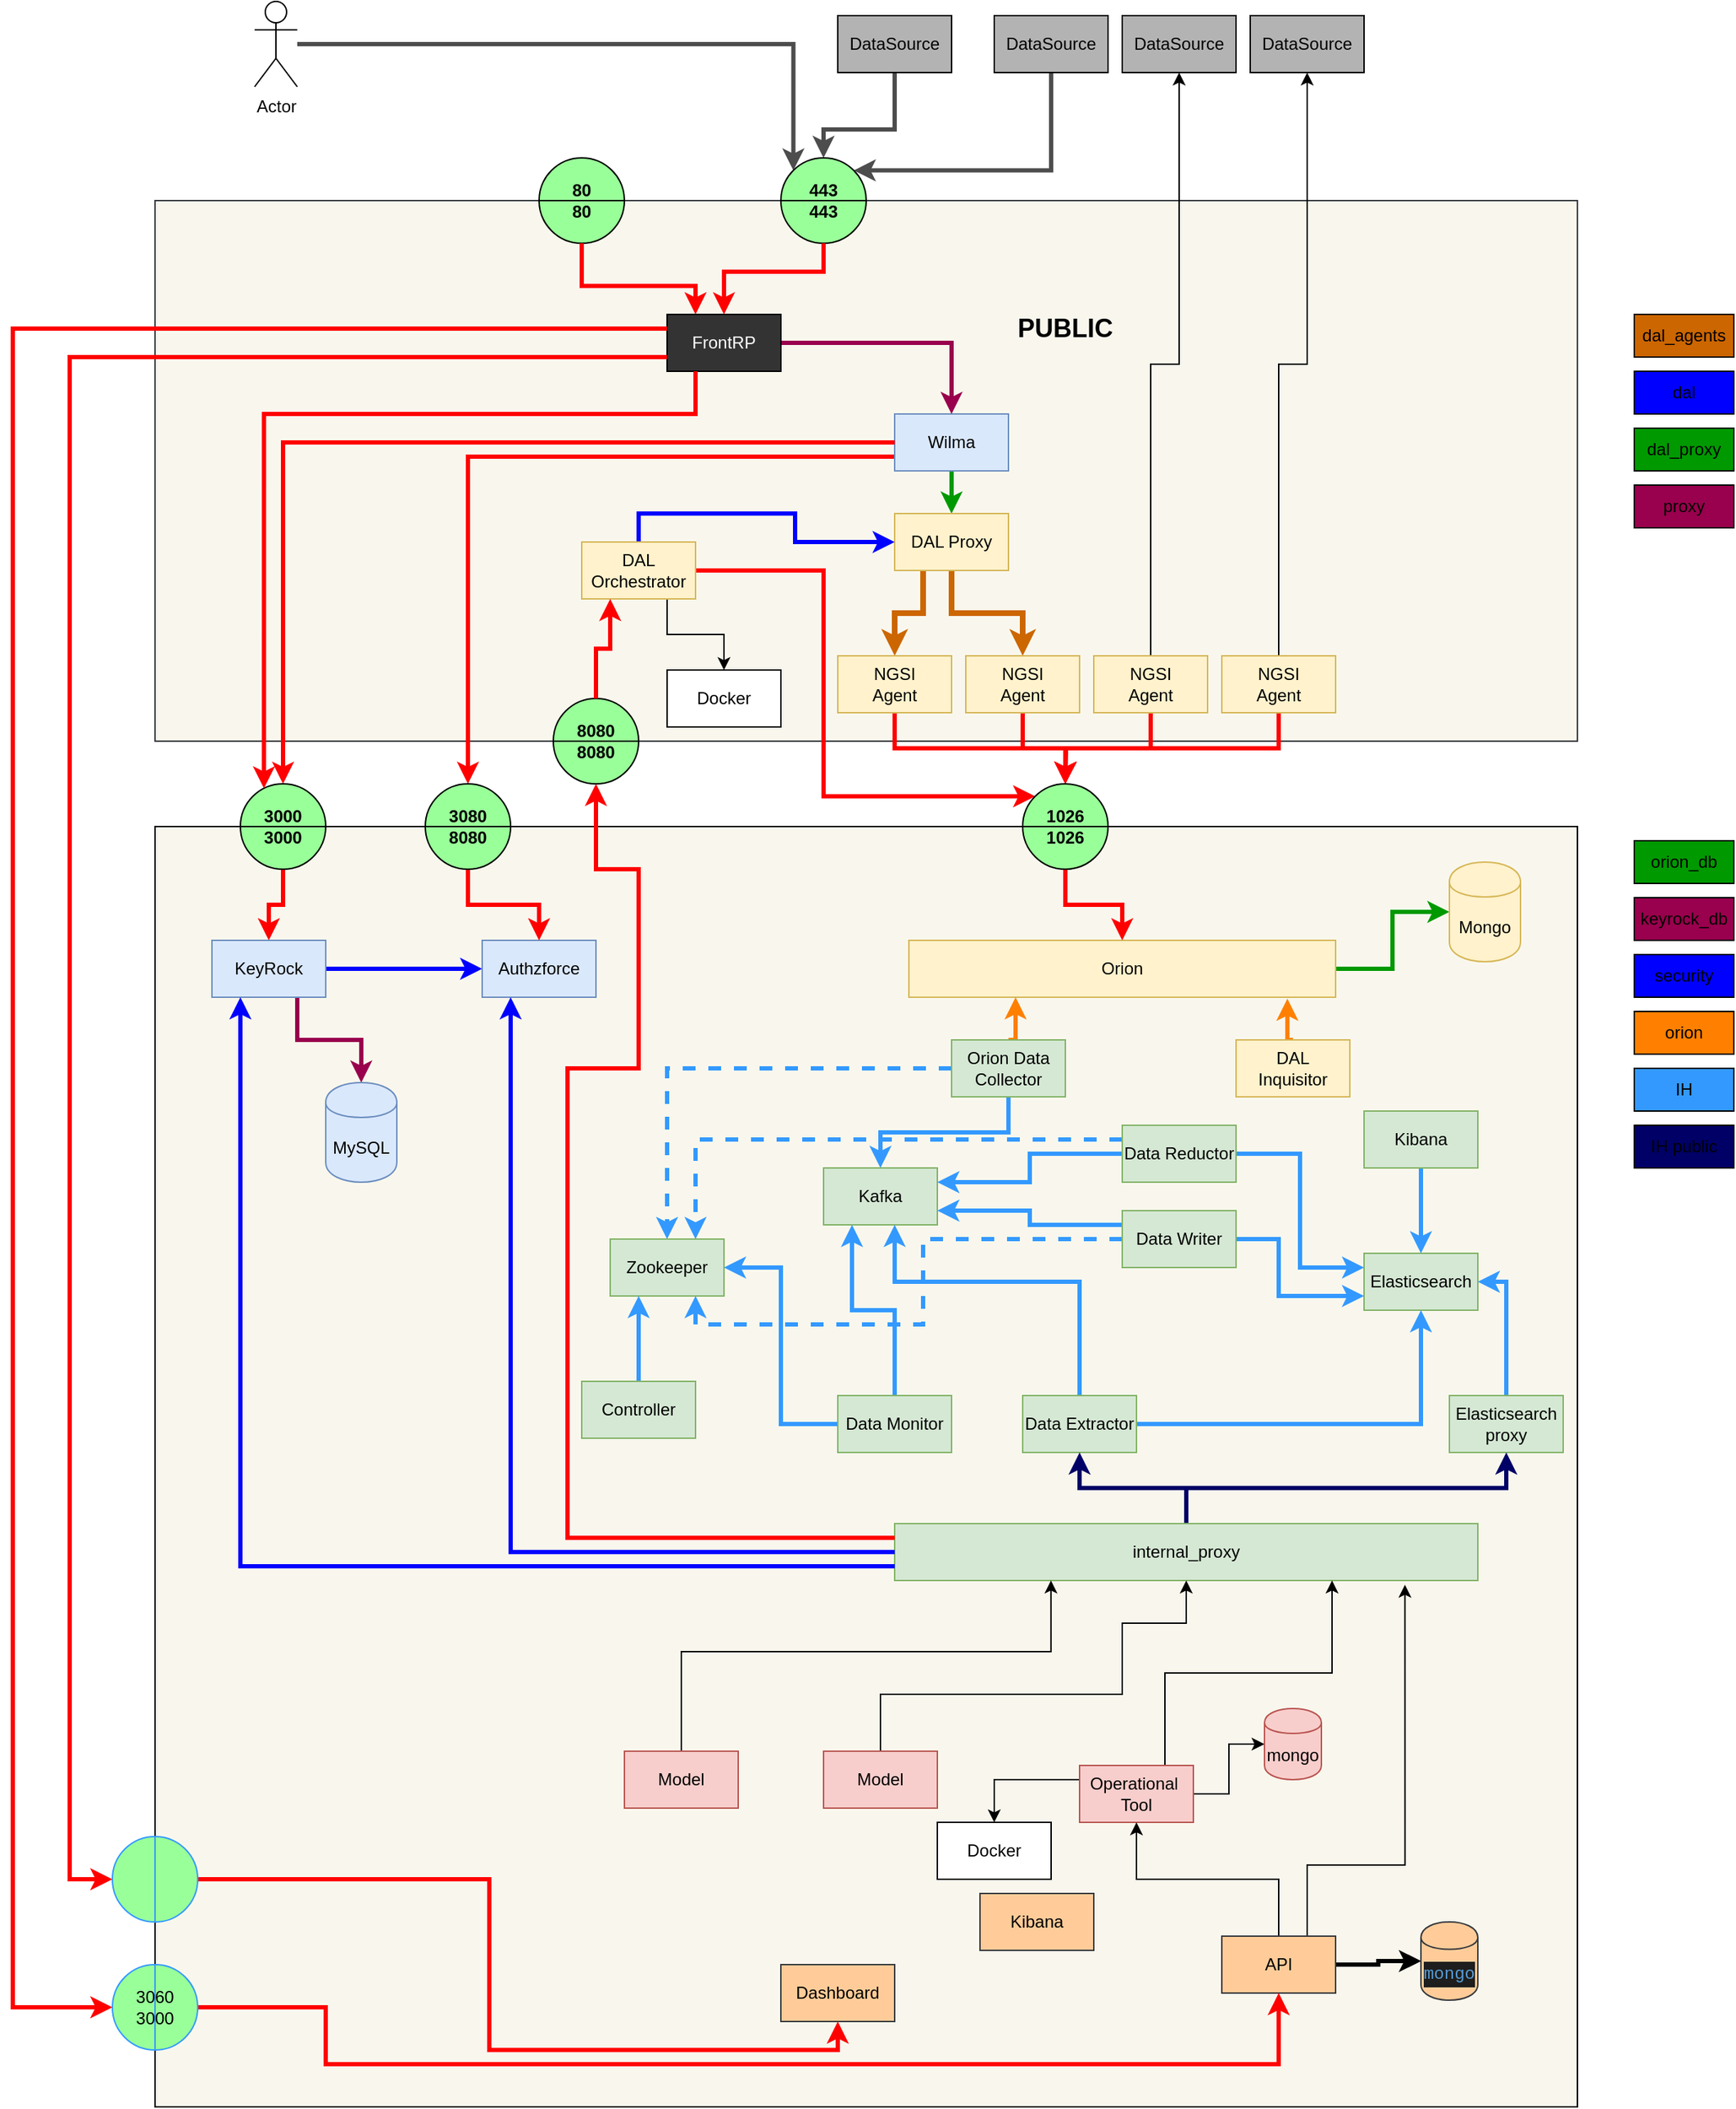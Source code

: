 <mxfile version="13.1.3">
    <diagram id="NDDYvYYgjYjs__4SWOKv" name="Page-1">
        <mxGraphModel dx="1690" dy="1658" grid="1" gridSize="10" guides="0" tooltips="1" connect="1" arrows="1" fold="1" page="1" pageScale="1" pageWidth="827" pageHeight="1169" background="#FFFFFF" math="0" shadow="0">
            <root>
                <mxCell id="0"/>
                <mxCell id="1" parent="0"/>
                <mxCell id="0z0lxusDpIJXIN-hKWsU-2" value="" style="rounded=0;whiteSpace=wrap;html=1;fillColor=#f9f7ed;strokeColor=#000000;strokeWidth=1;fontColor=#000000;" parent="1" vertex="1">
                    <mxGeometry x="-280" y="280" width="1000" height="900" as="geometry"/>
                </mxCell>
                <mxCell id="0z0lxusDpIJXIN-hKWsU-3" value="" style="rounded=0;whiteSpace=wrap;html=1;fillColor=#f9f7ed;strokeColor=#36393d;fontColor=#000000;" parent="1" vertex="1">
                    <mxGeometry x="-280" y="-160" width="1000" height="380" as="geometry"/>
                </mxCell>
                <mxCell id="-Sr63_qHrSedNK-F0zFB-4" style="edgeStyle=orthogonalEdgeStyle;rounded=0;orthogonalLoop=1;jettySize=auto;html=1;exitX=0.5;exitY=1;exitDx=0;exitDy=0;entryX=0.5;entryY=0;entryDx=0;entryDy=0;strokeColor=#009900;strokeWidth=3;fontColor=#000000;" parent="1" source="-Sr63_qHrSedNK-F0zFB-2" target="-Sr63_qHrSedNK-F0zFB-3" edge="1">
                    <mxGeometry relative="1" as="geometry"/>
                </mxCell>
                <mxCell id="-Sr63_qHrSedNK-F0zFB-34" style="edgeStyle=orthogonalEdgeStyle;rounded=0;orthogonalLoop=1;jettySize=auto;html=1;strokeColor=#FF0000;strokeWidth=3;fontColor=#000000;" parent="1" source="0z0lxusDpIJXIN-hKWsU-13" target="-Sr63_qHrSedNK-F0zFB-33" edge="1">
                    <mxGeometry relative="1" as="geometry"/>
                </mxCell>
                <mxCell id="-Sr63_qHrSedNK-F0zFB-36" style="edgeStyle=orthogonalEdgeStyle;rounded=0;orthogonalLoop=1;jettySize=auto;html=1;exitX=0;exitY=0.75;exitDx=0;exitDy=0;strokeWidth=3;strokeColor=#FF0000;fontColor=#000000;" parent="1" source="-Sr63_qHrSedNK-F0zFB-2" target="0z0lxusDpIJXIN-hKWsU-17" edge="1">
                    <mxGeometry relative="1" as="geometry"/>
                </mxCell>
                <mxCell id="-Sr63_qHrSedNK-F0zFB-2" value="Wilma" style="rounded=0;whiteSpace=wrap;html=1;fillColor=#dae8fc;strokeColor=#6c8ebf;fontColor=#000000;" parent="1" vertex="1">
                    <mxGeometry x="240" y="-10" width="80" height="40" as="geometry"/>
                </mxCell>
                <mxCell id="-Sr63_qHrSedNK-F0zFB-14" style="edgeStyle=orthogonalEdgeStyle;rounded=0;orthogonalLoop=1;jettySize=auto;html=1;exitX=0.25;exitY=1;exitDx=0;exitDy=0;strokeColor=#CC6600;strokeWidth=4;fontColor=#000000;" parent="1" source="-Sr63_qHrSedNK-F0zFB-3" target="-Sr63_qHrSedNK-F0zFB-9" edge="1">
                    <mxGeometry relative="1" as="geometry"/>
                </mxCell>
                <mxCell id="-Sr63_qHrSedNK-F0zFB-15" style="edgeStyle=orthogonalEdgeStyle;rounded=0;orthogonalLoop=1;jettySize=auto;html=1;exitX=0.5;exitY=1;exitDx=0;exitDy=0;entryX=0.5;entryY=0;entryDx=0;entryDy=0;strokeColor=#CC6600;strokeWidth=4;fontColor=#000000;" parent="1" source="-Sr63_qHrSedNK-F0zFB-3" target="-Sr63_qHrSedNK-F0zFB-10" edge="1">
                    <mxGeometry relative="1" as="geometry"/>
                </mxCell>
                <mxCell id="-Sr63_qHrSedNK-F0zFB-3" value="DAL Proxy" style="rounded=0;whiteSpace=wrap;html=1;fillColor=#fff2cc;strokeColor=#d6b656;fontColor=#000000;" parent="1" vertex="1">
                    <mxGeometry x="240" y="60" width="80" height="40" as="geometry"/>
                </mxCell>
                <mxCell id="-Sr63_qHrSedNK-F0zFB-6" style="edgeStyle=orthogonalEdgeStyle;rounded=0;orthogonalLoop=1;jettySize=auto;html=1;exitX=0.5;exitY=0;exitDx=0;exitDy=0;entryX=0;entryY=0.5;entryDx=0;entryDy=0;strokeWidth=3;strokeColor=#0000FF;fontColor=#000000;" parent="1" source="-Sr63_qHrSedNK-F0zFB-5" target="-Sr63_qHrSedNK-F0zFB-3" edge="1">
                    <mxGeometry relative="1" as="geometry"/>
                </mxCell>
                <mxCell id="-Sr63_qHrSedNK-F0zFB-8" style="edgeStyle=orthogonalEdgeStyle;rounded=0;orthogonalLoop=1;jettySize=auto;html=1;exitX=0.75;exitY=1;exitDx=0;exitDy=0;entryX=0.5;entryY=0;entryDx=0;entryDy=0;fontColor=#000000;strokeColor=#000000;" parent="1" source="-Sr63_qHrSedNK-F0zFB-5" target="-Sr63_qHrSedNK-F0zFB-7" edge="1">
                    <mxGeometry relative="1" as="geometry"/>
                </mxCell>
                <mxCell id="-Sr63_qHrSedNK-F0zFB-46" style="edgeStyle=orthogonalEdgeStyle;rounded=0;orthogonalLoop=1;jettySize=auto;html=1;exitX=1;exitY=0.5;exitDx=0;exitDy=0;entryX=0;entryY=0;entryDx=0;entryDy=0;strokeWidth=3;strokeColor=#FF0000;fontColor=#000000;" parent="1" source="-Sr63_qHrSedNK-F0zFB-5" target="0z0lxusDpIJXIN-hKWsU-19" edge="1">
                    <mxGeometry relative="1" as="geometry">
                        <Array as="points">
                            <mxPoint x="190" y="100"/>
                            <mxPoint x="190" y="259"/>
                        </Array>
                    </mxGeometry>
                </mxCell>
                <mxCell id="-Sr63_qHrSedNK-F0zFB-5" value="DAL&lt;br&gt;Orchestrator" style="rounded=0;whiteSpace=wrap;html=1;fillColor=#fff2cc;strokeColor=#d6b656;fontColor=#000000;" parent="1" vertex="1">
                    <mxGeometry x="20" y="80" width="80" height="40" as="geometry"/>
                </mxCell>
                <mxCell id="-Sr63_qHrSedNK-F0zFB-7" value="Docker" style="rounded=0;whiteSpace=wrap;html=1;fontColor=#000000;fillColor=#FFFFFF;strokeColor=#000000;" parent="1" vertex="1">
                    <mxGeometry x="80" y="170" width="80" height="40" as="geometry"/>
                </mxCell>
                <mxCell id="-Sr63_qHrSedNK-F0zFB-27" style="edgeStyle=orthogonalEdgeStyle;rounded=0;orthogonalLoop=1;jettySize=auto;html=1;exitX=0.5;exitY=1;exitDx=0;exitDy=0;strokeColor=#FF0000;strokeWidth=3;fontColor=#000000;" parent="1" source="-Sr63_qHrSedNK-F0zFB-9" target="0z0lxusDpIJXIN-hKWsU-19" edge="1">
                    <mxGeometry relative="1" as="geometry"/>
                </mxCell>
                <mxCell id="-Sr63_qHrSedNK-F0zFB-9" value="NGSI&lt;br&gt;Agent" style="rounded=0;whiteSpace=wrap;html=1;fillColor=#fff2cc;strokeColor=#d6b656;fontColor=#000000;" parent="1" vertex="1">
                    <mxGeometry x="200" y="160" width="80" height="40" as="geometry"/>
                </mxCell>
                <mxCell id="-Sr63_qHrSedNK-F0zFB-28" style="edgeStyle=orthogonalEdgeStyle;rounded=0;orthogonalLoop=1;jettySize=auto;html=1;exitX=0.5;exitY=1;exitDx=0;exitDy=0;strokeColor=#FF0000;strokeWidth=3;fontColor=#000000;" parent="1" source="-Sr63_qHrSedNK-F0zFB-10" edge="1">
                    <mxGeometry relative="1" as="geometry">
                        <mxPoint x="360" y="250" as="targetPoint"/>
                    </mxGeometry>
                </mxCell>
                <mxCell id="-Sr63_qHrSedNK-F0zFB-10" value="NGSI&lt;br&gt;Agent" style="rounded=0;whiteSpace=wrap;html=1;fillColor=#fff2cc;strokeColor=#d6b656;fontColor=#000000;" parent="1" vertex="1">
                    <mxGeometry x="290" y="160" width="80" height="40" as="geometry"/>
                </mxCell>
                <mxCell id="-Sr63_qHrSedNK-F0zFB-22" style="edgeStyle=orthogonalEdgeStyle;rounded=0;orthogonalLoop=1;jettySize=auto;html=1;exitX=0.5;exitY=0;exitDx=0;exitDy=0;fontColor=#000000;strokeColor=#000000;" parent="1" source="-Sr63_qHrSedNK-F0zFB-11" target="-Sr63_qHrSedNK-F0zFB-20" edge="1">
                    <mxGeometry relative="1" as="geometry"/>
                </mxCell>
                <mxCell id="-Sr63_qHrSedNK-F0zFB-29" style="edgeStyle=orthogonalEdgeStyle;rounded=0;orthogonalLoop=1;jettySize=auto;html=1;exitX=0.5;exitY=1;exitDx=0;exitDy=0;strokeColor=#FF0000;strokeWidth=3;fontColor=#000000;" parent="1" source="-Sr63_qHrSedNK-F0zFB-11" target="0z0lxusDpIJXIN-hKWsU-19" edge="1">
                    <mxGeometry relative="1" as="geometry"/>
                </mxCell>
                <mxCell id="-Sr63_qHrSedNK-F0zFB-11" value="NGSI&lt;br&gt;Agent" style="rounded=0;whiteSpace=wrap;html=1;fillColor=#fff2cc;strokeColor=#d6b656;fontColor=#000000;" parent="1" vertex="1">
                    <mxGeometry x="380" y="160" width="80" height="40" as="geometry"/>
                </mxCell>
                <mxCell id="-Sr63_qHrSedNK-F0zFB-23" style="edgeStyle=orthogonalEdgeStyle;rounded=0;orthogonalLoop=1;jettySize=auto;html=1;exitX=0.5;exitY=0;exitDx=0;exitDy=0;entryX=0.5;entryY=1;entryDx=0;entryDy=0;fontColor=#000000;strokeColor=#000000;" parent="1" source="-Sr63_qHrSedNK-F0zFB-12" target="-Sr63_qHrSedNK-F0zFB-21" edge="1">
                    <mxGeometry relative="1" as="geometry"/>
                </mxCell>
                <mxCell id="-Sr63_qHrSedNK-F0zFB-30" style="edgeStyle=orthogonalEdgeStyle;rounded=0;orthogonalLoop=1;jettySize=auto;html=1;exitX=0.5;exitY=1;exitDx=0;exitDy=0;entryX=0.5;entryY=0;entryDx=0;entryDy=0;strokeColor=#FF0000;strokeWidth=3;fontColor=#000000;" parent="1" source="-Sr63_qHrSedNK-F0zFB-12" target="0z0lxusDpIJXIN-hKWsU-19" edge="1">
                    <mxGeometry relative="1" as="geometry"/>
                </mxCell>
                <mxCell id="-Sr63_qHrSedNK-F0zFB-12" value="NGSI&lt;br&gt;Agent" style="rounded=0;whiteSpace=wrap;html=1;fillColor=#fff2cc;strokeColor=#d6b656;fontColor=#000000;" parent="1" vertex="1">
                    <mxGeometry x="470" y="160" width="80" height="40" as="geometry"/>
                </mxCell>
                <mxCell id="-Sr63_qHrSedNK-F0zFB-17" style="edgeStyle=orthogonalEdgeStyle;rounded=0;orthogonalLoop=1;jettySize=auto;html=1;exitX=0.5;exitY=1;exitDx=0;exitDy=0;fillColor=#f8cecc;strokeColor=#4D4D4D;strokeWidth=3;fontColor=#000000;entryX=0.5;entryY=0;entryDx=0;entryDy=0;" parent="1" source="-Sr63_qHrSedNK-F0zFB-16" target="4" edge="1">
                    <mxGeometry relative="1" as="geometry">
                        <Array as="points">
                            <mxPoint x="240" y="-210"/>
                            <mxPoint x="190" y="-210"/>
                        </Array>
                        <mxPoint x="190" y="-190" as="targetPoint"/>
                    </mxGeometry>
                </mxCell>
                <mxCell id="-Sr63_qHrSedNK-F0zFB-16" value="DataSource" style="rounded=0;whiteSpace=wrap;html=1;fontColor=#000000;fillColor=#B3B3B3;" parent="1" vertex="1">
                    <mxGeometry x="200" y="-290" width="80" height="40" as="geometry"/>
                </mxCell>
                <mxCell id="-Sr63_qHrSedNK-F0zFB-19" style="edgeStyle=orthogonalEdgeStyle;rounded=0;orthogonalLoop=1;jettySize=auto;html=1;entryX=1;entryY=0;entryDx=0;entryDy=0;fillColor=#f8cecc;strokeColor=#4D4D4D;strokeWidth=3;fontColor=#000000;" parent="1" source="-Sr63_qHrSedNK-F0zFB-18" target="4" edge="1">
                    <mxGeometry relative="1" as="geometry">
                        <Array as="points">
                            <mxPoint x="350" y="-181"/>
                        </Array>
                    </mxGeometry>
                </mxCell>
                <mxCell id="-Sr63_qHrSedNK-F0zFB-18" value="DataSource" style="rounded=0;whiteSpace=wrap;html=1;fontColor=#000000;fillColor=#B3B3B3;" parent="1" vertex="1">
                    <mxGeometry x="310" y="-290" width="80" height="40" as="geometry"/>
                </mxCell>
                <mxCell id="-Sr63_qHrSedNK-F0zFB-20" value="DataSource" style="rounded=0;whiteSpace=wrap;html=1;fontColor=#000000;fillColor=#B3B3B3;" parent="1" vertex="1">
                    <mxGeometry x="400" y="-290" width="80" height="40" as="geometry"/>
                </mxCell>
                <mxCell id="-Sr63_qHrSedNK-F0zFB-21" value="DataSource" style="rounded=0;whiteSpace=wrap;html=1;fontColor=#000000;fillColor=#B3B3B3;" parent="1" vertex="1">
                    <mxGeometry x="490" y="-290" width="80" height="40" as="geometry"/>
                </mxCell>
                <mxCell id="-Sr63_qHrSedNK-F0zFB-26" style="edgeStyle=orthogonalEdgeStyle;rounded=0;orthogonalLoop=1;jettySize=auto;html=1;exitX=1;exitY=0.5;exitDx=0;exitDy=0;strokeWidth=3;strokeColor=#009900;fontColor=#000000;" parent="1" source="-Sr63_qHrSedNK-F0zFB-24" target="-Sr63_qHrSedNK-F0zFB-25" edge="1">
                    <mxGeometry relative="1" as="geometry"/>
                </mxCell>
                <mxCell id="-Sr63_qHrSedNK-F0zFB-24" value="Orion" style="rounded=0;whiteSpace=wrap;html=1;fillColor=#fff2cc;strokeColor=#d6b656;fontColor=#000000;" parent="1" vertex="1">
                    <mxGeometry x="250" y="360" width="300" height="40" as="geometry"/>
                </mxCell>
                <mxCell id="-Sr63_qHrSedNK-F0zFB-25" value="Mongo" style="shape=cylinder;whiteSpace=wrap;html=1;boundedLbl=1;backgroundOutline=1;fillColor=#fff2cc;strokeColor=#d6b656;fontColor=#000000;" parent="1" vertex="1">
                    <mxGeometry x="630" y="305" width="50" height="70" as="geometry"/>
                </mxCell>
                <mxCell id="-Sr63_qHrSedNK-F0zFB-32" style="edgeStyle=orthogonalEdgeStyle;rounded=0;orthogonalLoop=1;jettySize=auto;html=1;exitX=0.5;exitY=0;exitDx=0;exitDy=0;entryX=0.887;entryY=1.025;entryDx=0;entryDy=0;entryPerimeter=0;strokeColor=#FF8000;strokeWidth=3;fontColor=#000000;" parent="1" source="-Sr63_qHrSedNK-F0zFB-31" target="-Sr63_qHrSedNK-F0zFB-24" edge="1">
                    <mxGeometry relative="1" as="geometry"/>
                </mxCell>
                <mxCell id="-Sr63_qHrSedNK-F0zFB-31" value="DAL&lt;br&gt;Inquisitor" style="rounded=0;whiteSpace=wrap;html=1;fillColor=#fff2cc;strokeColor=#d6b656;fontColor=#000000;" parent="1" vertex="1">
                    <mxGeometry x="480" y="430" width="80" height="40" as="geometry"/>
                </mxCell>
                <mxCell id="-Sr63_qHrSedNK-F0zFB-37" style="edgeStyle=orthogonalEdgeStyle;rounded=0;orthogonalLoop=1;jettySize=auto;html=1;exitX=1;exitY=0.5;exitDx=0;exitDy=0;entryX=0;entryY=0.5;entryDx=0;entryDy=0;strokeWidth=3;strokeColor=#0000FF;fontColor=#000000;" parent="1" source="-Sr63_qHrSedNK-F0zFB-33" target="-Sr63_qHrSedNK-F0zFB-35" edge="1">
                    <mxGeometry relative="1" as="geometry"/>
                </mxCell>
                <mxCell id="-Sr63_qHrSedNK-F0zFB-48" style="edgeStyle=orthogonalEdgeStyle;rounded=0;orthogonalLoop=1;jettySize=auto;html=1;exitX=0.75;exitY=1;exitDx=0;exitDy=0;strokeWidth=3;entryX=0.5;entryY=0;entryDx=0;entryDy=0;strokeColor=#99004D;fontColor=#000000;" parent="1" source="-Sr63_qHrSedNK-F0zFB-33" target="-Sr63_qHrSedNK-F0zFB-47" edge="1">
                    <mxGeometry relative="1" as="geometry">
                        <Array as="points">
                            <mxPoint x="-180" y="430"/>
                            <mxPoint x="-135" y="430"/>
                        </Array>
                    </mxGeometry>
                </mxCell>
                <mxCell id="-Sr63_qHrSedNK-F0zFB-33" value="KeyRock" style="rounded=0;whiteSpace=wrap;html=1;fillColor=#dae8fc;strokeColor=#6c8ebf;fontColor=#000000;" parent="1" vertex="1">
                    <mxGeometry x="-240" y="360" width="80" height="40" as="geometry"/>
                </mxCell>
                <mxCell id="-Sr63_qHrSedNK-F0zFB-39" style="edgeStyle=orthogonalEdgeStyle;rounded=0;orthogonalLoop=1;jettySize=auto;html=1;fillColor=#f8cecc;strokeColor=#99004D;strokeWidth=3;fontColor=#000000;" parent="1" source="-Sr63_qHrSedNK-F0zFB-38" target="-Sr63_qHrSedNK-F0zFB-2" edge="1">
                    <mxGeometry relative="1" as="geometry"/>
                </mxCell>
                <mxCell id="-Sr63_qHrSedNK-F0zFB-38" value="FrontRP" style="rounded=0;whiteSpace=wrap;html=1;fontColor=#FFFFFF;fillColor=#333333;" parent="1" vertex="1">
                    <mxGeometry x="80" y="-80" width="80" height="40" as="geometry"/>
                </mxCell>
                <mxCell id="-Sr63_qHrSedNK-F0zFB-44" style="edgeStyle=orthogonalEdgeStyle;rounded=0;orthogonalLoop=1;jettySize=auto;html=1;fillColor=#e1d5e7;strokeColor=#4D4D4D;strokeWidth=3;fontColor=#000000;entryX=0;entryY=0;entryDx=0;entryDy=0;" parent="1" source="-Sr63_qHrSedNK-F0zFB-40" target="4" edge="1">
                    <mxGeometry relative="1" as="geometry"/>
                </mxCell>
                <mxCell id="-Sr63_qHrSedNK-F0zFB-40" value="Actor" style="shape=umlActor;verticalLabelPosition=bottom;labelBackgroundColor=#ffffff;verticalAlign=top;html=1;outlineConnect=0;fontColor=#000000;strokeColor=#000000;" parent="1" vertex="1">
                    <mxGeometry x="-210" y="-300" width="30" height="60" as="geometry"/>
                </mxCell>
                <mxCell id="-Sr63_qHrSedNK-F0zFB-47" value="MySQL" style="shape=cylinder;whiteSpace=wrap;html=1;boundedLbl=1;backgroundOutline=1;fillColor=#dae8fc;strokeColor=#6c8ebf;fontColor=#000000;" parent="1" vertex="1">
                    <mxGeometry x="-160" y="460" width="50" height="70" as="geometry"/>
                </mxCell>
                <mxCell id="-Sr63_qHrSedNK-F0zFB-62" style="edgeStyle=orthogonalEdgeStyle;rounded=0;orthogonalLoop=1;jettySize=auto;html=1;exitX=0.5;exitY=0;exitDx=0;exitDy=0;entryX=0.25;entryY=1;entryDx=0;entryDy=0;strokeWidth=3;strokeColor=#FF8000;fontColor=#000000;" parent="1" source="-Sr63_qHrSedNK-F0zFB-49" target="-Sr63_qHrSedNK-F0zFB-24" edge="1">
                    <mxGeometry relative="1" as="geometry"/>
                </mxCell>
                <mxCell id="-Sr63_qHrSedNK-F0zFB-63" style="edgeStyle=orthogonalEdgeStyle;rounded=0;orthogonalLoop=1;jettySize=auto;html=1;exitX=0.5;exitY=1;exitDx=0;exitDy=0;strokeWidth=3;strokeColor=#3399FF;fontColor=#000000;" parent="1" source="-Sr63_qHrSedNK-F0zFB-49" target="-Sr63_qHrSedNK-F0zFB-54" edge="1">
                    <mxGeometry relative="1" as="geometry"/>
                </mxCell>
                <mxCell id="-Sr63_qHrSedNK-F0zFB-68" style="edgeStyle=orthogonalEdgeStyle;rounded=0;orthogonalLoop=1;jettySize=auto;html=1;strokeWidth=3;dashed=1;strokeColor=#3399FF;fontColor=#000000;" parent="1" source="-Sr63_qHrSedNK-F0zFB-49" target="-Sr63_qHrSedNK-F0zFB-53" edge="1">
                    <mxGeometry relative="1" as="geometry"/>
                </mxCell>
                <mxCell id="-Sr63_qHrSedNK-F0zFB-49" value="Orion Data&lt;br&gt;Collector" style="rounded=0;whiteSpace=wrap;html=1;fillColor=#d5e8d4;strokeColor=#82b366;fontColor=#000000;" parent="1" vertex="1">
                    <mxGeometry x="280" y="430" width="80" height="40" as="geometry"/>
                </mxCell>
                <mxCell id="-Sr63_qHrSedNK-F0zFB-50" value="Elasticsearch" style="rounded=0;whiteSpace=wrap;html=1;fillColor=#d5e8d4;strokeColor=#82b366;fontColor=#000000;" parent="1" vertex="1">
                    <mxGeometry x="570" y="580" width="80" height="40" as="geometry"/>
                </mxCell>
                <mxCell id="-Sr63_qHrSedNK-F0zFB-77" style="edgeStyle=orthogonalEdgeStyle;rounded=0;orthogonalLoop=1;jettySize=auto;html=1;exitX=0.5;exitY=1;exitDx=0;exitDy=0;strokeWidth=3;strokeColor=#3399FF;fontColor=#000000;" parent="1" source="-Sr63_qHrSedNK-F0zFB-51" target="-Sr63_qHrSedNK-F0zFB-50" edge="1">
                    <mxGeometry relative="1" as="geometry"/>
                </mxCell>
                <mxCell id="-Sr63_qHrSedNK-F0zFB-51" value="Kibana" style="rounded=0;whiteSpace=wrap;html=1;fillColor=#d5e8d4;strokeColor=#82b366;fontColor=#000000;" parent="1" vertex="1">
                    <mxGeometry x="570" y="480" width="80" height="40" as="geometry"/>
                </mxCell>
                <mxCell id="-Sr63_qHrSedNK-F0zFB-52" value="&lt;span style=&quot;font-family: monospace ; font-size: 0px&quot;&gt;%3CmxGraphModel%3E%3Croot%3E%3CmxCell%20id%3D%220%22%2F%3E%3CmxCell%20id%3D%221%22%20parent%3D%220%22%2F%3E%3CmxCell%20id%3D%222%22%20value%3D%22Elasticsearch%22%20style%3D%22rounded%3D0%3BwhiteSpace%3Dwrap%3Bhtml%3D1%3BfillColor%3D%23d5e8d4%3BstrokeColor%3D%2382b366%3B%22%20vertex%3D%221%22%20parent%3D%221%22%3E%3CmxGeometry%20x%3D%22374%22%20y%3D%22560%22%20width%3D%2280%22%20height%3D%2240%22%20as%3D%22geometry%22%2F%3E%3C%2FmxCell%3E%3C%2Froot%3E%3C%2FmxGraphModel%3E&lt;/span&gt;" style="text;html=1;align=center;verticalAlign=middle;resizable=0;points=[];autosize=1;fontColor=#000000;" parent="1" vertex="1">
                    <mxGeometry x="318" y="590" width="20" height="20" as="geometry"/>
                </mxCell>
                <mxCell id="-Sr63_qHrSedNK-F0zFB-53" value="Zookeeper" style="rounded=0;whiteSpace=wrap;html=1;fillColor=#d5e8d4;strokeColor=#82b366;fontColor=#000000;" parent="1" vertex="1">
                    <mxGeometry x="40" y="570" width="80" height="40" as="geometry"/>
                </mxCell>
                <mxCell id="-Sr63_qHrSedNK-F0zFB-54" value="Kafka" style="rounded=0;whiteSpace=wrap;html=1;fillColor=#d5e8d4;strokeColor=#82b366;fontColor=#000000;" parent="1" vertex="1">
                    <mxGeometry x="190" y="520" width="80" height="40" as="geometry"/>
                </mxCell>
                <mxCell id="-Sr63_qHrSedNK-F0zFB-72" style="edgeStyle=orthogonalEdgeStyle;rounded=0;orthogonalLoop=1;jettySize=auto;html=1;entryX=0.25;entryY=1;entryDx=0;entryDy=0;strokeWidth=3;strokeColor=#3399FF;fontColor=#000000;" parent="1" source="-Sr63_qHrSedNK-F0zFB-55" target="-Sr63_qHrSedNK-F0zFB-53" edge="1">
                    <mxGeometry relative="1" as="geometry"/>
                </mxCell>
                <mxCell id="-Sr63_qHrSedNK-F0zFB-55" value="Controller" style="rounded=0;whiteSpace=wrap;html=1;fillColor=#d5e8d4;strokeColor=#82b366;fontColor=#000000;" parent="1" vertex="1">
                    <mxGeometry x="20" y="670" width="80" height="40" as="geometry"/>
                </mxCell>
                <mxCell id="-Sr63_qHrSedNK-F0zFB-71" style="edgeStyle=orthogonalEdgeStyle;rounded=0;orthogonalLoop=1;jettySize=auto;html=1;entryX=0.75;entryY=1;entryDx=0;entryDy=0;dashed=1;strokeWidth=3;strokeColor=#3399FF;fontColor=#000000;" parent="1" source="-Sr63_qHrSedNK-F0zFB-56" target="-Sr63_qHrSedNK-F0zFB-53" edge="1">
                    <mxGeometry relative="1" as="geometry"/>
                </mxCell>
                <mxCell id="-Sr63_qHrSedNK-F0zFB-75" style="edgeStyle=orthogonalEdgeStyle;rounded=0;orthogonalLoop=1;jettySize=auto;html=1;exitX=0;exitY=0.25;exitDx=0;exitDy=0;entryX=1;entryY=0.75;entryDx=0;entryDy=0;strokeWidth=3;strokeColor=#3399FF;fontColor=#000000;" parent="1" source="-Sr63_qHrSedNK-F0zFB-56" target="-Sr63_qHrSedNK-F0zFB-54" edge="1">
                    <mxGeometry relative="1" as="geometry"/>
                </mxCell>
                <mxCell id="-Sr63_qHrSedNK-F0zFB-79" style="edgeStyle=orthogonalEdgeStyle;rounded=0;orthogonalLoop=1;jettySize=auto;html=1;entryX=0;entryY=0.75;entryDx=0;entryDy=0;strokeWidth=3;strokeColor=#3399FF;fontColor=#000000;" parent="1" source="-Sr63_qHrSedNK-F0zFB-56" target="-Sr63_qHrSedNK-F0zFB-50" edge="1">
                    <mxGeometry relative="1" as="geometry">
                        <Array as="points">
                            <mxPoint x="510" y="570"/>
                            <mxPoint x="510" y="610"/>
                        </Array>
                    </mxGeometry>
                </mxCell>
                <mxCell id="-Sr63_qHrSedNK-F0zFB-56" value="Data Writer" style="rounded=0;whiteSpace=wrap;html=1;fillColor=#d5e8d4;strokeColor=#82b366;fontColor=#000000;" parent="1" vertex="1">
                    <mxGeometry x="400" y="550" width="80" height="40" as="geometry"/>
                </mxCell>
                <mxCell id="-Sr63_qHrSedNK-F0zFB-69" style="edgeStyle=orthogonalEdgeStyle;rounded=0;orthogonalLoop=1;jettySize=auto;html=1;entryX=1;entryY=0.5;entryDx=0;entryDy=0;strokeWidth=3;strokeColor=#3399FF;fontColor=#000000;" parent="1" source="-Sr63_qHrSedNK-F0zFB-57" target="-Sr63_qHrSedNK-F0zFB-53" edge="1">
                    <mxGeometry relative="1" as="geometry"/>
                </mxCell>
                <mxCell id="-Sr63_qHrSedNK-F0zFB-76" style="edgeStyle=orthogonalEdgeStyle;rounded=0;orthogonalLoop=1;jettySize=auto;html=1;strokeWidth=3;entryX=0.25;entryY=1;entryDx=0;entryDy=0;strokeColor=#3399FF;fontColor=#000000;" parent="1" source="-Sr63_qHrSedNK-F0zFB-57" target="-Sr63_qHrSedNK-F0zFB-54" edge="1">
                    <mxGeometry relative="1" as="geometry"/>
                </mxCell>
                <mxCell id="-Sr63_qHrSedNK-F0zFB-57" value="Data Monitor" style="rounded=0;whiteSpace=wrap;html=1;fillColor=#d5e8d4;strokeColor=#82b366;fontColor=#000000;" parent="1" vertex="1">
                    <mxGeometry x="200" y="680" width="80" height="40" as="geometry"/>
                </mxCell>
                <mxCell id="-Sr63_qHrSedNK-F0zFB-70" style="edgeStyle=orthogonalEdgeStyle;rounded=0;orthogonalLoop=1;jettySize=auto;html=1;entryX=0.75;entryY=0;entryDx=0;entryDy=0;dashed=1;strokeWidth=3;exitX=0;exitY=0.25;exitDx=0;exitDy=0;strokeColor=#3399FF;fontColor=#000000;" parent="1" source="-Sr63_qHrSedNK-F0zFB-58" target="-Sr63_qHrSedNK-F0zFB-53" edge="1">
                    <mxGeometry relative="1" as="geometry"/>
                </mxCell>
                <mxCell id="-Sr63_qHrSedNK-F0zFB-74" style="edgeStyle=orthogonalEdgeStyle;rounded=0;orthogonalLoop=1;jettySize=auto;html=1;entryX=1;entryY=0.25;entryDx=0;entryDy=0;strokeWidth=3;strokeColor=#3399FF;fontColor=#000000;" parent="1" source="-Sr63_qHrSedNK-F0zFB-58" target="-Sr63_qHrSedNK-F0zFB-54" edge="1">
                    <mxGeometry relative="1" as="geometry"/>
                </mxCell>
                <mxCell id="-Sr63_qHrSedNK-F0zFB-78" style="edgeStyle=orthogonalEdgeStyle;rounded=0;orthogonalLoop=1;jettySize=auto;html=1;entryX=0;entryY=0.25;entryDx=0;entryDy=0;strokeWidth=3;strokeColor=#3399FF;fontColor=#000000;" parent="1" source="-Sr63_qHrSedNK-F0zFB-58" target="-Sr63_qHrSedNK-F0zFB-50" edge="1">
                    <mxGeometry relative="1" as="geometry"/>
                </mxCell>
                <mxCell id="-Sr63_qHrSedNK-F0zFB-58" value="Data Reductor" style="rounded=0;whiteSpace=wrap;html=1;fillColor=#d5e8d4;strokeColor=#82b366;fontColor=#000000;" parent="1" vertex="1">
                    <mxGeometry x="400" y="490" width="80" height="40" as="geometry"/>
                </mxCell>
                <mxCell id="-Sr63_qHrSedNK-F0zFB-73" style="edgeStyle=orthogonalEdgeStyle;rounded=0;orthogonalLoop=1;jettySize=auto;html=1;strokeWidth=3;strokeColor=#3399FF;exitX=0.5;exitY=0;exitDx=0;exitDy=0;fontColor=#000000;" parent="1" source="-Sr63_qHrSedNK-F0zFB-59" target="-Sr63_qHrSedNK-F0zFB-54" edge="1">
                    <mxGeometry relative="1" as="geometry">
                        <Array as="points">
                            <mxPoint x="370" y="600"/>
                            <mxPoint x="240" y="600"/>
                        </Array>
                    </mxGeometry>
                </mxCell>
                <mxCell id="-Sr63_qHrSedNK-F0zFB-80" style="edgeStyle=orthogonalEdgeStyle;rounded=0;orthogonalLoop=1;jettySize=auto;html=1;entryX=0.5;entryY=1;entryDx=0;entryDy=0;strokeWidth=3;strokeColor=#3399FF;fontColor=#000000;" parent="1" source="-Sr63_qHrSedNK-F0zFB-59" target="-Sr63_qHrSedNK-F0zFB-50" edge="1">
                    <mxGeometry relative="1" as="geometry"/>
                </mxCell>
                <mxCell id="-Sr63_qHrSedNK-F0zFB-59" value="Data Extractor" style="rounded=0;whiteSpace=wrap;html=1;fillColor=#d5e8d4;strokeColor=#82b366;fontColor=#000000;" parent="1" vertex="1">
                    <mxGeometry x="330" y="680" width="80" height="40" as="geometry"/>
                </mxCell>
                <mxCell id="-Sr63_qHrSedNK-F0zFB-84" style="edgeStyle=orthogonalEdgeStyle;rounded=0;orthogonalLoop=1;jettySize=auto;html=1;entryX=1;entryY=0.5;entryDx=0;entryDy=0;strokeWidth=3;strokeColor=#3399FF;fontColor=#000000;" parent="1" source="-Sr63_qHrSedNK-F0zFB-60" target="-Sr63_qHrSedNK-F0zFB-50" edge="1">
                    <mxGeometry relative="1" as="geometry"/>
                </mxCell>
                <mxCell id="-Sr63_qHrSedNK-F0zFB-60" value="Elasticsearch proxy" style="rounded=0;whiteSpace=wrap;html=1;fillColor=#d5e8d4;strokeColor=#82b366;fontColor=#000000;" parent="1" vertex="1">
                    <mxGeometry x="630" y="680" width="80" height="40" as="geometry"/>
                </mxCell>
                <mxCell id="-Sr63_qHrSedNK-F0zFB-82" style="edgeStyle=orthogonalEdgeStyle;rounded=0;orthogonalLoop=1;jettySize=auto;html=1;entryX=0.5;entryY=1;entryDx=0;entryDy=0;strokeWidth=3;strokeColor=#000066;fontColor=#000000;" parent="1" source="-Sr63_qHrSedNK-F0zFB-81" target="-Sr63_qHrSedNK-F0zFB-59" edge="1">
                    <mxGeometry relative="1" as="geometry"/>
                </mxCell>
                <mxCell id="-Sr63_qHrSedNK-F0zFB-83" style="edgeStyle=orthogonalEdgeStyle;rounded=0;orthogonalLoop=1;jettySize=auto;html=1;strokeWidth=3;strokeColor=#000066;fontColor=#000000;" parent="1" source="-Sr63_qHrSedNK-F0zFB-81" target="-Sr63_qHrSedNK-F0zFB-60" edge="1">
                    <mxGeometry relative="1" as="geometry"/>
                </mxCell>
                <mxCell id="-Sr63_qHrSedNK-F0zFB-81" value="internal_proxy" style="rounded=0;whiteSpace=wrap;html=1;fillColor=#d5e8d4;strokeColor=#82b366;fontColor=#000000;" parent="1" vertex="1">
                    <mxGeometry x="240" y="770" width="410" height="40" as="geometry"/>
                </mxCell>
                <mxCell id="-Sr63_qHrSedNK-F0zFB-87" style="edgeStyle=orthogonalEdgeStyle;rounded=0;orthogonalLoop=1;jettySize=auto;html=1;entryX=0.75;entryY=1;entryDx=0;entryDy=0;strokeWidth=1;exitX=0.75;exitY=0;exitDx=0;exitDy=0;fontColor=#000000;strokeColor=#000000;" parent="1" source="-Sr63_qHrSedNK-F0zFB-86" target="-Sr63_qHrSedNK-F0zFB-81" edge="1">
                    <mxGeometry relative="1" as="geometry"/>
                </mxCell>
                <mxCell id="-Sr63_qHrSedNK-F0zFB-89" style="edgeStyle=orthogonalEdgeStyle;rounded=0;orthogonalLoop=1;jettySize=auto;html=1;exitX=0;exitY=0.25;exitDx=0;exitDy=0;strokeWidth=1;entryX=0.5;entryY=0;entryDx=0;entryDy=0;fontColor=#000000;strokeColor=#000000;" parent="1" source="-Sr63_qHrSedNK-F0zFB-86" target="-Sr63_qHrSedNK-F0zFB-88" edge="1">
                    <mxGeometry relative="1" as="geometry">
                        <Array as="points">
                            <mxPoint x="310" y="950"/>
                        </Array>
                    </mxGeometry>
                </mxCell>
                <mxCell id="-Sr63_qHrSedNK-F0zFB-103" style="edgeStyle=orthogonalEdgeStyle;rounded=0;orthogonalLoop=1;jettySize=auto;html=1;exitX=1;exitY=0.5;exitDx=0;exitDy=0;entryX=0;entryY=0.5;entryDx=0;entryDy=0;strokeWidth=1;fontColor=#000000;strokeColor=#000000;" parent="1" source="-Sr63_qHrSedNK-F0zFB-86" target="-Sr63_qHrSedNK-F0zFB-102" edge="1">
                    <mxGeometry relative="1" as="geometry"/>
                </mxCell>
                <mxCell id="-Sr63_qHrSedNK-F0zFB-86" value="Operational&amp;nbsp;&lt;br&gt;Tool" style="rounded=0;whiteSpace=wrap;html=1;fillColor=#f8cecc;strokeColor=#b85450;fontColor=#000000;" parent="1" vertex="1">
                    <mxGeometry x="370" y="940" width="80" height="40" as="geometry"/>
                </mxCell>
                <mxCell id="-Sr63_qHrSedNK-F0zFB-88" value="Docker" style="rounded=0;whiteSpace=wrap;html=1;fontColor=#000000;fillColor=#FFFFFF;strokeColor=#000000;" parent="1" vertex="1">
                    <mxGeometry x="270" y="980" width="80" height="40" as="geometry"/>
                </mxCell>
                <mxCell id="-Sr63_qHrSedNK-F0zFB-95" style="edgeStyle=orthogonalEdgeStyle;rounded=0;orthogonalLoop=1;jettySize=auto;html=1;entryX=0.268;entryY=1;entryDx=0;entryDy=0;strokeWidth=1;exitX=0.5;exitY=0;exitDx=0;exitDy=0;entryPerimeter=0;fontColor=#000000;strokeColor=#000000;" parent="1" source="-Sr63_qHrSedNK-F0zFB-90" target="-Sr63_qHrSedNK-F0zFB-81" edge="1">
                    <mxGeometry relative="1" as="geometry">
                        <Array as="points">
                            <mxPoint x="90" y="860"/>
                            <mxPoint x="350" y="860"/>
                        </Array>
                    </mxGeometry>
                </mxCell>
                <mxCell id="-Sr63_qHrSedNK-F0zFB-90" value="Model" style="rounded=0;whiteSpace=wrap;html=1;fillColor=#f8cecc;strokeColor=#b85450;fontColor=#000000;" parent="1" vertex="1">
                    <mxGeometry x="50" y="930" width="80" height="40" as="geometry"/>
                </mxCell>
                <mxCell id="-Sr63_qHrSedNK-F0zFB-94" style="edgeStyle=orthogonalEdgeStyle;rounded=0;orthogonalLoop=1;jettySize=auto;html=1;exitX=0.5;exitY=0;exitDx=0;exitDy=0;entryX=0.5;entryY=1;entryDx=0;entryDy=0;strokeWidth=1;fontColor=#000000;strokeColor=#000000;" parent="1" source="-Sr63_qHrSedNK-F0zFB-91" target="-Sr63_qHrSedNK-F0zFB-81" edge="1">
                    <mxGeometry relative="1" as="geometry">
                        <Array as="points">
                            <mxPoint x="230" y="890"/>
                            <mxPoint x="400" y="890"/>
                            <mxPoint x="400" y="840"/>
                            <mxPoint x="445" y="840"/>
                        </Array>
                    </mxGeometry>
                </mxCell>
                <mxCell id="-Sr63_qHrSedNK-F0zFB-91" value="Model" style="rounded=0;whiteSpace=wrap;html=1;fillColor=#f8cecc;strokeColor=#b85450;fontColor=#000000;" parent="1" vertex="1">
                    <mxGeometry x="190" y="930" width="80" height="40" as="geometry"/>
                </mxCell>
                <mxCell id="-Sr63_qHrSedNK-F0zFB-97" style="edgeStyle=orthogonalEdgeStyle;rounded=0;orthogonalLoop=1;jettySize=auto;html=1;exitX=0.5;exitY=0;exitDx=0;exitDy=0;entryX=0.5;entryY=1;entryDx=0;entryDy=0;strokeWidth=1;fontColor=#000000;strokeColor=#000000;" parent="1" source="-Sr63_qHrSedNK-F0zFB-104" target="-Sr63_qHrSedNK-F0zFB-86" edge="1">
                    <mxGeometry relative="1" as="geometry">
                        <mxPoint x="710" y="1000" as="sourcePoint"/>
                    </mxGeometry>
                </mxCell>
                <mxCell id="-Sr63_qHrSedNK-F0zFB-98" style="edgeStyle=orthogonalEdgeStyle;rounded=0;orthogonalLoop=1;jettySize=auto;html=1;exitX=0.75;exitY=0;exitDx=0;exitDy=0;entryX=0.875;entryY=1.075;entryDx=0;entryDy=0;entryPerimeter=0;strokeWidth=1;fontColor=#000000;strokeColor=#000000;" parent="1" source="-Sr63_qHrSedNK-F0zFB-104" target="-Sr63_qHrSedNK-F0zFB-81" edge="1">
                    <mxGeometry relative="1" as="geometry">
                        <mxPoint x="740" y="1000" as="sourcePoint"/>
                        <Array as="points">
                            <mxPoint x="530" y="1010"/>
                            <mxPoint x="599" y="1010"/>
                        </Array>
                    </mxGeometry>
                </mxCell>
                <mxCell id="-Sr63_qHrSedNK-F0zFB-102" value="mongo" style="shape=cylinder;whiteSpace=wrap;html=1;boundedLbl=1;backgroundOutline=1;fillColor=#f8cecc;strokeColor=#b85450;fontColor=#000000;" parent="1" vertex="1">
                    <mxGeometry x="500" y="900" width="40" height="50" as="geometry"/>
                </mxCell>
                <mxCell id="-Sr63_qHrSedNK-F0zFB-108" style="edgeStyle=orthogonalEdgeStyle;rounded=0;orthogonalLoop=1;jettySize=auto;html=1;entryX=0;entryY=0.5;entryDx=0;entryDy=0;strokeWidth=1;fontColor=#000000;" parent="1" source="-Sr63_qHrSedNK-F0zFB-104" target="-Sr63_qHrSedNK-F0zFB-105" edge="1">
                    <mxGeometry relative="1" as="geometry"/>
                </mxCell>
                <mxCell id="-Sr63_qHrSedNK-F0zFB-109" style="edgeStyle=orthogonalEdgeStyle;rounded=0;orthogonalLoop=1;jettySize=auto;html=1;exitX=0;exitY=0.75;exitDx=0;exitDy=0;strokeWidth=3;strokeColor=#0000FF;fontColor=#000000;" parent="1" source="-Sr63_qHrSedNK-F0zFB-81" target="-Sr63_qHrSedNK-F0zFB-33" edge="1">
                    <mxGeometry relative="1" as="geometry">
                        <Array as="points">
                            <mxPoint x="-220" y="800"/>
                        </Array>
                    </mxGeometry>
                </mxCell>
                <mxCell id="10" style="edgeStyle=orthogonalEdgeStyle;rounded=0;orthogonalLoop=1;jettySize=auto;html=1;exitX=1;exitY=0.5;exitDx=0;exitDy=0;entryX=0;entryY=0.5;entryDx=0;entryDy=0;strokeColor=#000000;strokeWidth=3;" edge="1" parent="1" source="-Sr63_qHrSedNK-F0zFB-104" target="-Sr63_qHrSedNK-F0zFB-105">
                    <mxGeometry relative="1" as="geometry"/>
                </mxCell>
                <mxCell id="-Sr63_qHrSedNK-F0zFB-104" value="API" style="rounded=0;whiteSpace=wrap;html=1;fillColor=#ffcc99;strokeColor=#36393d;fontColor=#000000;" parent="1" vertex="1">
                    <mxGeometry x="470" y="1060" width="80" height="40" as="geometry"/>
                </mxCell>
                <mxCell id="-Sr63_qHrSedNK-F0zFB-105" value="&lt;div style=&quot;color: rgb(212 , 212 , 212) ; background-color: rgb(30 , 30 , 30) ; font-family: &amp;#34;menlo&amp;#34; , &amp;#34;monaco&amp;#34; , &amp;#34;courier new&amp;#34; , monospace ; line-height: 18px&quot;&gt;&lt;span style=&quot;color: #569cd6&quot;&gt;mongo&lt;/span&gt;&lt;/div&gt;" style="shape=cylinder;whiteSpace=wrap;html=1;boundedLbl=1;backgroundOutline=1;fillColor=#ffcc99;strokeColor=#36393d;fontColor=#000000;" parent="1" vertex="1">
                    <mxGeometry x="610" y="1050" width="40" height="55" as="geometry"/>
                </mxCell>
                <mxCell id="-Sr63_qHrSedNK-F0zFB-106" value="Dashboard" style="rounded=0;whiteSpace=wrap;html=1;fillColor=#ffcc99;strokeColor=#36393d;fontColor=#000000;" parent="1" vertex="1">
                    <mxGeometry x="160" y="1080" width="80" height="40" as="geometry"/>
                </mxCell>
                <mxCell id="0z0lxusDpIJXIN-hKWsU-5" value="&lt;b&gt;&lt;font style=&quot;font-size: 18px&quot;&gt;PUBLIC&lt;/font&gt;&lt;/b&gt;" style="text;html=1;strokeColor=none;fillColor=none;align=center;verticalAlign=middle;whiteSpace=wrap;rounded=0;fontColor=#000000;" parent="1" vertex="1">
                    <mxGeometry x="340" y="-80" width="40" height="20" as="geometry"/>
                </mxCell>
                <mxCell id="0z0lxusDpIJXIN-hKWsU-7" value="dal_agents" style="rounded=0;whiteSpace=wrap;html=1;fillColor=#CC6600;fontColor=#000000;" parent="1" vertex="1">
                    <mxGeometry x="760" y="-80" width="70" height="30" as="geometry"/>
                </mxCell>
                <mxCell id="0z0lxusDpIJXIN-hKWsU-8" value="dal" style="rounded=0;whiteSpace=wrap;html=1;fillColor=#0000FF;fontColor=#000000;" parent="1" vertex="1">
                    <mxGeometry x="760" y="-40" width="70" height="30" as="geometry"/>
                </mxCell>
                <mxCell id="0z0lxusDpIJXIN-hKWsU-9" value="dal_proxy" style="rounded=0;whiteSpace=wrap;html=1;fillColor=#009900;fontColor=#000000;" parent="1" vertex="1">
                    <mxGeometry x="760" width="70" height="30" as="geometry"/>
                </mxCell>
                <mxCell id="0z0lxusDpIJXIN-hKWsU-10" value="proxy" style="rounded=0;whiteSpace=wrap;html=1;fillColor=#99004D;fontColor=#000000;" parent="1" vertex="1">
                    <mxGeometry x="760" y="40" width="70" height="30" as="geometry"/>
                </mxCell>
                <mxCell id="-Sr63_qHrSedNK-F0zFB-35" value="Authzforce" style="rounded=0;whiteSpace=wrap;html=1;fillColor=#dae8fc;strokeColor=#6c8ebf;fontColor=#000000;" parent="1" vertex="1">
                    <mxGeometry x="-50" y="360" width="80" height="40" as="geometry"/>
                </mxCell>
                <mxCell id="0z0lxusDpIJXIN-hKWsU-11" style="edgeStyle=orthogonalEdgeStyle;rounded=0;orthogonalLoop=1;jettySize=auto;html=1;entryX=0.25;entryY=1;entryDx=0;entryDy=0;strokeWidth=3;exitX=0;exitY=0.5;exitDx=0;exitDy=0;strokeColor=#0000FF;fontColor=#000000;" parent="1" source="-Sr63_qHrSedNK-F0zFB-81" target="-Sr63_qHrSedNK-F0zFB-35" edge="1">
                    <mxGeometry relative="1" as="geometry">
                        <mxPoint x="500" y="1060" as="sourcePoint"/>
                        <Array as="points">
                            <mxPoint x="-30" y="790"/>
                        </Array>
                        <mxPoint x="40" y="120" as="targetPoint"/>
                    </mxGeometry>
                </mxCell>
                <mxCell id="0z0lxusDpIJXIN-hKWsU-14" style="edgeStyle=orthogonalEdgeStyle;rounded=0;orthogonalLoop=1;jettySize=auto;html=1;strokeWidth=3;fillColor=#e51400;strokeColor=#FF0000;fontColor=#000000;" parent="1" source="-Sr63_qHrSedNK-F0zFB-2" target="0z0lxusDpIJXIN-hKWsU-13" edge="1">
                    <mxGeometry relative="1" as="geometry">
                        <mxPoint x="240" y="10" as="sourcePoint"/>
                        <mxPoint x="-200" y="360" as="targetPoint"/>
                    </mxGeometry>
                </mxCell>
                <mxCell id="0z0lxusDpIJXIN-hKWsU-13" value="&lt;b&gt;3000&lt;br&gt;3000&lt;br&gt;&lt;/b&gt;" style="shape=lineEllipse;perimeter=ellipsePerimeter;whiteSpace=wrap;html=1;backgroundOutline=1;fillColor=#99FF99;fontColor=#000000;" parent="1" vertex="1">
                    <mxGeometry x="-220" y="250" width="60" height="60" as="geometry"/>
                </mxCell>
                <mxCell id="0z0lxusDpIJXIN-hKWsU-15" style="edgeStyle=orthogonalEdgeStyle;rounded=0;orthogonalLoop=1;jettySize=auto;html=1;exitX=0.25;exitY=1;exitDx=0;exitDy=0;entryX=0.25;entryY=0;entryDx=0;entryDy=0;fillColor=#e1d5e7;strokeColor=#FF0000;strokeWidth=3;fontColor=#000000;" parent="1" source="-Sr63_qHrSedNK-F0zFB-38" target="0z0lxusDpIJXIN-hKWsU-13" edge="1">
                    <mxGeometry relative="1" as="geometry">
                        <Array as="points">
                            <mxPoint x="100" y="-10"/>
                            <mxPoint x="-203" y="-10"/>
                        </Array>
                        <mxPoint x="100" y="-40" as="sourcePoint"/>
                        <mxPoint x="-220" y="360" as="targetPoint"/>
                    </mxGeometry>
                </mxCell>
                <mxCell id="0z0lxusDpIJXIN-hKWsU-18" style="edgeStyle=orthogonalEdgeStyle;rounded=0;orthogonalLoop=1;jettySize=auto;html=1;exitX=0.5;exitY=1;exitDx=0;exitDy=0;strokeColor=#FF0000;strokeWidth=3;fontColor=#000000;" parent="1" source="0z0lxusDpIJXIN-hKWsU-17" target="-Sr63_qHrSedNK-F0zFB-35" edge="1">
                    <mxGeometry relative="1" as="geometry"/>
                </mxCell>
                <mxCell id="0z0lxusDpIJXIN-hKWsU-17" value="&lt;b&gt;3080&lt;br&gt;8080&lt;/b&gt;" style="shape=lineEllipse;perimeter=ellipsePerimeter;whiteSpace=wrap;html=1;backgroundOutline=1;fillColor=#99FF99;fontColor=#000000;" parent="1" vertex="1">
                    <mxGeometry x="-90" y="250" width="60" height="60" as="geometry"/>
                </mxCell>
                <mxCell id="0z0lxusDpIJXIN-hKWsU-20" style="edgeStyle=orthogonalEdgeStyle;rounded=0;orthogonalLoop=1;jettySize=auto;html=1;entryX=0.5;entryY=0;entryDx=0;entryDy=0;strokeColor=#FF0000;strokeWidth=3;fontColor=#000000;" parent="1" source="0z0lxusDpIJXIN-hKWsU-19" target="-Sr63_qHrSedNK-F0zFB-24" edge="1">
                    <mxGeometry relative="1" as="geometry"/>
                </mxCell>
                <mxCell id="0z0lxusDpIJXIN-hKWsU-19" value="&lt;b&gt;1026&lt;br&gt;1026&lt;/b&gt;" style="shape=lineEllipse;perimeter=ellipsePerimeter;whiteSpace=wrap;html=1;backgroundOutline=1;fillColor=#99FF99;fontColor=#000000;" parent="1" vertex="1">
                    <mxGeometry x="330" y="250" width="60" height="60" as="geometry"/>
                </mxCell>
                <mxCell id="0z0lxusDpIJXIN-hKWsU-21" value="orion_db" style="rounded=0;whiteSpace=wrap;html=1;fillColor=#009900;fontColor=#000000;" parent="1" vertex="1">
                    <mxGeometry x="760" y="290" width="70" height="30" as="geometry"/>
                </mxCell>
                <mxCell id="0z0lxusDpIJXIN-hKWsU-22" value="keyrock_db" style="rounded=0;whiteSpace=wrap;html=1;fillColor=#99004D;fontColor=#000000;" parent="1" vertex="1">
                    <mxGeometry x="760" y="330" width="70" height="30" as="geometry"/>
                </mxCell>
                <mxCell id="0z0lxusDpIJXIN-hKWsU-25" value="security" style="rounded=0;whiteSpace=wrap;html=1;fillColor=#0000FF;fontColor=#000000;" parent="1" vertex="1">
                    <mxGeometry x="760" y="370" width="70" height="30" as="geometry"/>
                </mxCell>
                <mxCell id="0z0lxusDpIJXIN-hKWsU-26" value="orion" style="rounded=0;whiteSpace=wrap;html=1;fillColor=#FF8000;fontColor=#000000;" parent="1" vertex="1">
                    <mxGeometry x="760" y="410" width="70" height="30" as="geometry"/>
                </mxCell>
                <mxCell id="0z0lxusDpIJXIN-hKWsU-28" value="IH" style="rounded=0;whiteSpace=wrap;html=1;fillColor=#3399FF;fontColor=#000000;" parent="1" vertex="1">
                    <mxGeometry x="760" y="450" width="70" height="30" as="geometry"/>
                </mxCell>
                <mxCell id="0z0lxusDpIJXIN-hKWsU-29" value="IH public" style="rounded=0;whiteSpace=wrap;html=1;fillColor=#000066;fontColor=#000000;" parent="1" vertex="1">
                    <mxGeometry x="760" y="490" width="70" height="30" as="geometry"/>
                </mxCell>
                <mxCell id="0z0lxusDpIJXIN-hKWsU-34" style="edgeStyle=orthogonalEdgeStyle;rounded=0;orthogonalLoop=1;jettySize=auto;html=1;entryX=0.5;entryY=1;entryDx=0;entryDy=0;strokeColor=#FF0000;strokeWidth=3;fillColor=#e51400;fontColor=#000000;" parent="1" source="0z0lxusDpIJXIN-hKWsU-30" target="-Sr63_qHrSedNK-F0zFB-106" edge="1">
                    <mxGeometry relative="1" as="geometry"/>
                </mxCell>
                <mxCell id="0z0lxusDpIJXIN-hKWsU-30" value="" style="shape=lineEllipse;line=vertical;perimeter=ellipsePerimeter;whiteSpace=wrap;html=1;backgroundOutline=1;strokeColor=#3399FF;strokeWidth=1;fillColor=#99FF99;fontColor=#000000;" parent="1" vertex="1">
                    <mxGeometry x="-310" y="990" width="60" height="60" as="geometry"/>
                </mxCell>
                <mxCell id="0z0lxusDpIJXIN-hKWsU-35" style="edgeStyle=orthogonalEdgeStyle;rounded=0;orthogonalLoop=1;jettySize=auto;html=1;exitX=1;exitY=0.5;exitDx=0;exitDy=0;entryX=0.5;entryY=1;entryDx=0;entryDy=0;strokeColor=#FF0000;strokeWidth=3;fontColor=#000000;" parent="1" source="0z0lxusDpIJXIN-hKWsU-31" target="-Sr63_qHrSedNK-F0zFB-104" edge="1">
                    <mxGeometry relative="1" as="geometry">
                        <Array as="points">
                            <mxPoint x="-160" y="1110"/>
                            <mxPoint x="-160" y="1150"/>
                            <mxPoint x="510" y="1150"/>
                        </Array>
                    </mxGeometry>
                </mxCell>
                <mxCell id="0z0lxusDpIJXIN-hKWsU-31" value="3060&lt;br&gt;3000" style="shape=lineEllipse;line=vertical;perimeter=ellipsePerimeter;whiteSpace=wrap;html=1;backgroundOutline=1;strokeColor=#3399FF;strokeWidth=1;fillColor=#99FF99;fontColor=#000000;" parent="1" vertex="1">
                    <mxGeometry x="-310" y="1080" width="60" height="60" as="geometry"/>
                </mxCell>
                <mxCell id="0z0lxusDpIJXIN-hKWsU-32" style="edgeStyle=orthogonalEdgeStyle;rounded=0;orthogonalLoop=1;jettySize=auto;html=1;exitX=0;exitY=0.75;exitDx=0;exitDy=0;fillColor=#e1d5e7;strokeColor=#FF0000;strokeWidth=3;entryX=0;entryY=0.5;entryDx=0;entryDy=0;fontColor=#000000;" parent="1" source="-Sr63_qHrSedNK-F0zFB-38" target="0z0lxusDpIJXIN-hKWsU-30" edge="1">
                    <mxGeometry relative="1" as="geometry">
                        <Array as="points">
                            <mxPoint x="-340" y="-50"/>
                            <mxPoint x="-340" y="1020"/>
                        </Array>
                        <mxPoint x="110" y="-30" as="sourcePoint"/>
                        <mxPoint x="-430" y="340" as="targetPoint"/>
                    </mxGeometry>
                </mxCell>
                <mxCell id="0z0lxusDpIJXIN-hKWsU-33" style="edgeStyle=orthogonalEdgeStyle;rounded=0;orthogonalLoop=1;jettySize=auto;html=1;exitX=0;exitY=0.25;exitDx=0;exitDy=0;entryX=0;entryY=0.5;entryDx=0;entryDy=0;fillColor=#e1d5e7;strokeColor=#FF0000;strokeWidth=3;fontColor=#000000;" parent="1" source="-Sr63_qHrSedNK-F0zFB-38" target="0z0lxusDpIJXIN-hKWsU-31" edge="1">
                    <mxGeometry relative="1" as="geometry">
                        <Array as="points">
                            <mxPoint x="-380" y="-70"/>
                            <mxPoint x="-380" y="1110"/>
                        </Array>
                        <mxPoint x="120" y="-20" as="sourcePoint"/>
                        <mxPoint x="-183.416" y="273.167" as="targetPoint"/>
                    </mxGeometry>
                </mxCell>
                <mxCell id="0z0lxusDpIJXIN-hKWsU-37" value="&lt;b&gt;8080&lt;br&gt;8080&lt;br&gt;&lt;/b&gt;" style="shape=lineEllipse;perimeter=ellipsePerimeter;whiteSpace=wrap;html=1;backgroundOutline=1;fillColor=#99FF99;fontColor=#000000;" parent="1" vertex="1">
                    <mxGeometry y="190" width="60" height="60" as="geometry"/>
                </mxCell>
                <mxCell id="0z0lxusDpIJXIN-hKWsU-38" style="edgeStyle=orthogonalEdgeStyle;rounded=0;orthogonalLoop=1;jettySize=auto;html=1;exitX=0.5;exitY=0;exitDx=0;exitDy=0;strokeColor=#FF0000;strokeWidth=3;entryX=0.25;entryY=1;entryDx=0;entryDy=0;fontColor=#000000;" parent="1" source="0z0lxusDpIJXIN-hKWsU-37" target="-Sr63_qHrSedNK-F0zFB-5" edge="1">
                    <mxGeometry relative="1" as="geometry">
                        <mxPoint x="-50" y="320" as="sourcePoint"/>
                        <mxPoint y="370" as="targetPoint"/>
                    </mxGeometry>
                </mxCell>
                <mxCell id="0z0lxusDpIJXIN-hKWsU-39" style="edgeStyle=orthogonalEdgeStyle;rounded=0;orthogonalLoop=1;jettySize=auto;html=1;strokeColor=#FF0000;strokeWidth=3;entryX=0.5;entryY=1;entryDx=0;entryDy=0;exitX=0;exitY=0.25;exitDx=0;exitDy=0;fontColor=#000000;" parent="1" source="-Sr63_qHrSedNK-F0zFB-81" target="0z0lxusDpIJXIN-hKWsU-37" edge="1">
                    <mxGeometry relative="1" as="geometry">
                        <mxPoint x="-40" y="330" as="sourcePoint"/>
                        <mxPoint x="10" y="380" as="targetPoint"/>
                        <Array as="points">
                            <mxPoint x="10" y="780"/>
                            <mxPoint x="10" y="450"/>
                            <mxPoint x="60" y="450"/>
                            <mxPoint x="60" y="310"/>
                            <mxPoint x="30" y="310"/>
                        </Array>
                    </mxGeometry>
                </mxCell>
                <mxCell id="3" value="&lt;b&gt;80&lt;br&gt;80&lt;br&gt;&lt;/b&gt;" style="shape=lineEllipse;perimeter=ellipsePerimeter;whiteSpace=wrap;html=1;backgroundOutline=1;fillColor=#99FF99;fontColor=#000000;" parent="1" vertex="1">
                    <mxGeometry x="-10" y="-190" width="60" height="60" as="geometry"/>
                </mxCell>
                <mxCell id="4" value="&lt;b&gt;443&lt;br&gt;443&lt;br&gt;&lt;/b&gt;" style="shape=lineEllipse;perimeter=ellipsePerimeter;whiteSpace=wrap;html=1;backgroundOutline=1;fillColor=#99FF99;fontColor=#000000;" parent="1" vertex="1">
                    <mxGeometry x="160" y="-190" width="60" height="60" as="geometry"/>
                </mxCell>
                <mxCell id="5" value="Text" style="text;html=1;align=center;verticalAlign=middle;resizable=0;points=[];autosize=1;fontColor=#FFFFFF;" parent="1" vertex="1">
                    <mxGeometry x="656" y="-235" width="40" height="20" as="geometry"/>
                </mxCell>
                <mxCell id="6" style="edgeStyle=orthogonalEdgeStyle;rounded=0;orthogonalLoop=1;jettySize=auto;html=1;exitX=0.5;exitY=1;exitDx=0;exitDy=0;entryX=0.5;entryY=0;entryDx=0;entryDy=0;fillColor=#e1d5e7;strokeColor=#FF0000;strokeWidth=3;fontColor=#000000;" parent="1" source="4" target="-Sr63_qHrSedNK-F0zFB-38" edge="1">
                    <mxGeometry relative="1" as="geometry">
                        <Array as="points">
                            <mxPoint x="190" y="-110"/>
                            <mxPoint x="120" y="-110"/>
                        </Array>
                        <mxPoint x="110" y="-30" as="sourcePoint"/>
                        <mxPoint x="-193.416" y="263.167" as="targetPoint"/>
                    </mxGeometry>
                </mxCell>
                <mxCell id="8" style="edgeStyle=orthogonalEdgeStyle;rounded=0;orthogonalLoop=1;jettySize=auto;html=1;exitX=0.5;exitY=1;exitDx=0;exitDy=0;fillColor=#e1d5e7;strokeColor=#FF0000;strokeWidth=3;fontColor=#000000;entryX=0.25;entryY=0;entryDx=0;entryDy=0;" parent="1" source="3" target="-Sr63_qHrSedNK-F0zFB-38" edge="1">
                    <mxGeometry relative="1" as="geometry">
                        <Array as="points">
                            <mxPoint x="20" y="-100"/>
                            <mxPoint x="100" y="-100"/>
                        </Array>
                        <mxPoint x="200" y="-120" as="sourcePoint"/>
                        <mxPoint x="120" y="-80" as="targetPoint"/>
                    </mxGeometry>
                </mxCell>
                <mxCell id="9" value="Kibana" style="rounded=0;whiteSpace=wrap;html=1;fillColor=#ffcc99;strokeColor=#36393d;fontColor=#000000;" vertex="1" parent="1">
                    <mxGeometry x="300" y="1030" width="80" height="40" as="geometry"/>
                </mxCell>
            </root>
        </mxGraphModel>
    </diagram>
</mxfile>